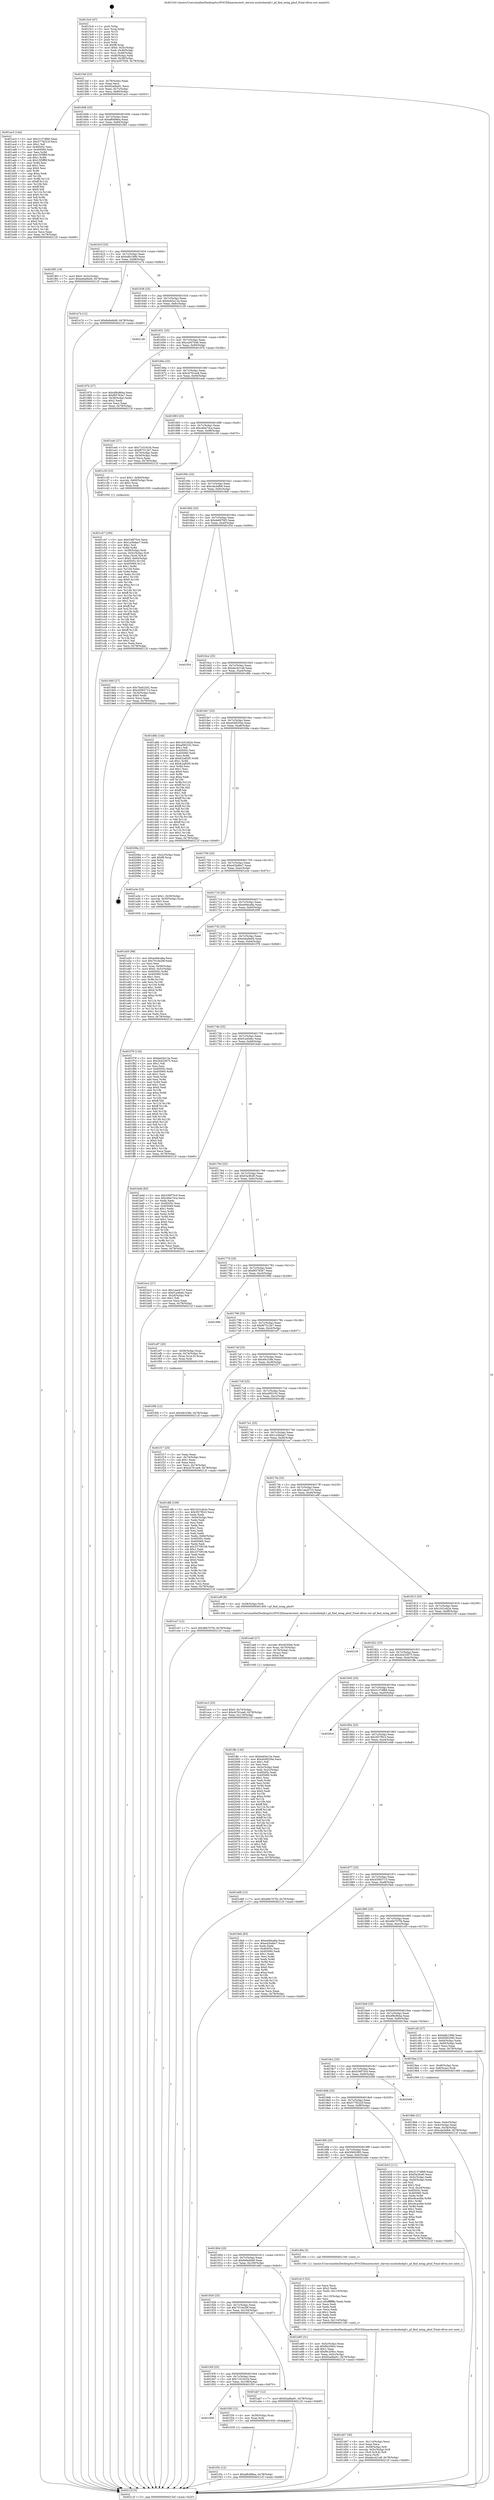 digraph "0x4015c0" {
  label = "0x4015c0 (/mnt/c/Users/mathe/Desktop/tcc/POCII/binaries/extr_darwin-xnubsdnetpf.c_pf_find_mtag_pbuf_Final-ollvm.out::main(0))"
  labelloc = "t"
  node[shape=record]

  Entry [label="",width=0.3,height=0.3,shape=circle,fillcolor=black,style=filled]
  "0x4015ef" [label="{
     0x4015ef [23]\l
     | [instrs]\l
     &nbsp;&nbsp;0x4015ef \<+3\>: mov -0x78(%rbp),%eax\l
     &nbsp;&nbsp;0x4015f2 \<+2\>: mov %eax,%ecx\l
     &nbsp;&nbsp;0x4015f4 \<+6\>: sub $0x92adba91,%ecx\l
     &nbsp;&nbsp;0x4015fa \<+3\>: mov %eax,-0x7c(%rbp)\l
     &nbsp;&nbsp;0x4015fd \<+3\>: mov %ecx,-0x80(%rbp)\l
     &nbsp;&nbsp;0x401600 \<+6\>: je 0000000000401ac3 \<main+0x503\>\l
  }"]
  "0x401ac3" [label="{
     0x401ac3 [144]\l
     | [instrs]\l
     &nbsp;&nbsp;0x401ac3 \<+5\>: mov $0x3137df68,%eax\l
     &nbsp;&nbsp;0x401ac8 \<+5\>: mov $0x5778222f,%ecx\l
     &nbsp;&nbsp;0x401acd \<+2\>: mov $0x1,%dl\l
     &nbsp;&nbsp;0x401acf \<+7\>: mov 0x40505c,%esi\l
     &nbsp;&nbsp;0x401ad6 \<+7\>: mov 0x405060,%edi\l
     &nbsp;&nbsp;0x401add \<+3\>: mov %esi,%r8d\l
     &nbsp;&nbsp;0x401ae0 \<+7\>: add $0x15f3ff0f,%r8d\l
     &nbsp;&nbsp;0x401ae7 \<+4\>: sub $0x1,%r8d\l
     &nbsp;&nbsp;0x401aeb \<+7\>: sub $0x15f3ff0f,%r8d\l
     &nbsp;&nbsp;0x401af2 \<+4\>: imul %r8d,%esi\l
     &nbsp;&nbsp;0x401af6 \<+3\>: and $0x1,%esi\l
     &nbsp;&nbsp;0x401af9 \<+3\>: cmp $0x0,%esi\l
     &nbsp;&nbsp;0x401afc \<+4\>: sete %r9b\l
     &nbsp;&nbsp;0x401b00 \<+3\>: cmp $0xa,%edi\l
     &nbsp;&nbsp;0x401b03 \<+4\>: setl %r10b\l
     &nbsp;&nbsp;0x401b07 \<+3\>: mov %r9b,%r11b\l
     &nbsp;&nbsp;0x401b0a \<+4\>: xor $0xff,%r11b\l
     &nbsp;&nbsp;0x401b0e \<+3\>: mov %r10b,%bl\l
     &nbsp;&nbsp;0x401b11 \<+3\>: xor $0xff,%bl\l
     &nbsp;&nbsp;0x401b14 \<+3\>: xor $0x0,%dl\l
     &nbsp;&nbsp;0x401b17 \<+3\>: mov %r11b,%r14b\l
     &nbsp;&nbsp;0x401b1a \<+4\>: and $0x0,%r14b\l
     &nbsp;&nbsp;0x401b1e \<+3\>: and %dl,%r9b\l
     &nbsp;&nbsp;0x401b21 \<+3\>: mov %bl,%r15b\l
     &nbsp;&nbsp;0x401b24 \<+4\>: and $0x0,%r15b\l
     &nbsp;&nbsp;0x401b28 \<+3\>: and %dl,%r10b\l
     &nbsp;&nbsp;0x401b2b \<+3\>: or %r9b,%r14b\l
     &nbsp;&nbsp;0x401b2e \<+3\>: or %r10b,%r15b\l
     &nbsp;&nbsp;0x401b31 \<+3\>: xor %r15b,%r14b\l
     &nbsp;&nbsp;0x401b34 \<+3\>: or %bl,%r11b\l
     &nbsp;&nbsp;0x401b37 \<+4\>: xor $0xff,%r11b\l
     &nbsp;&nbsp;0x401b3b \<+3\>: or $0x0,%dl\l
     &nbsp;&nbsp;0x401b3e \<+3\>: and %dl,%r11b\l
     &nbsp;&nbsp;0x401b41 \<+3\>: or %r11b,%r14b\l
     &nbsp;&nbsp;0x401b44 \<+4\>: test $0x1,%r14b\l
     &nbsp;&nbsp;0x401b48 \<+3\>: cmovne %ecx,%eax\l
     &nbsp;&nbsp;0x401b4b \<+3\>: mov %eax,-0x78(%rbp)\l
     &nbsp;&nbsp;0x401b4e \<+5\>: jmp 000000000040212f \<main+0xb6f\>\l
  }"]
  "0x401606" [label="{
     0x401606 [25]\l
     | [instrs]\l
     &nbsp;&nbsp;0x401606 \<+5\>: jmp 000000000040160b \<main+0x4b\>\l
     &nbsp;&nbsp;0x40160b \<+3\>: mov -0x7c(%rbp),%eax\l
     &nbsp;&nbsp;0x40160e \<+5\>: sub $0xaf6488ea,%eax\l
     &nbsp;&nbsp;0x401613 \<+6\>: mov %eax,-0x84(%rbp)\l
     &nbsp;&nbsp;0x401619 \<+6\>: je 0000000000401f65 \<main+0x9a5\>\l
  }"]
  Exit [label="",width=0.3,height=0.3,shape=circle,fillcolor=black,style=filled,peripheries=2]
  "0x401f65" [label="{
     0x401f65 [19]\l
     | [instrs]\l
     &nbsp;&nbsp;0x401f65 \<+7\>: movl $0x0,-0x3c(%rbp)\l
     &nbsp;&nbsp;0x401f6c \<+7\>: movl $0xeeba9ed4,-0x78(%rbp)\l
     &nbsp;&nbsp;0x401f73 \<+5\>: jmp 000000000040212f \<main+0xb6f\>\l
  }"]
  "0x40161f" [label="{
     0x40161f [25]\l
     | [instrs]\l
     &nbsp;&nbsp;0x40161f \<+5\>: jmp 0000000000401624 \<main+0x64\>\l
     &nbsp;&nbsp;0x401624 \<+3\>: mov -0x7c(%rbp),%eax\l
     &nbsp;&nbsp;0x401627 \<+5\>: sub $0xbdfc199b,%eax\l
     &nbsp;&nbsp;0x40162c \<+6\>: mov %eax,-0x88(%rbp)\l
     &nbsp;&nbsp;0x401632 \<+6\>: je 0000000000401e74 \<main+0x8b4\>\l
  }"]
  "0x401f3c" [label="{
     0x401f3c [12]\l
     | [instrs]\l
     &nbsp;&nbsp;0x401f3c \<+7\>: movl $0xaf6488ea,-0x78(%rbp)\l
     &nbsp;&nbsp;0x401f43 \<+5\>: jmp 000000000040212f \<main+0xb6f\>\l
  }"]
  "0x401e74" [label="{
     0x401e74 [12]\l
     | [instrs]\l
     &nbsp;&nbsp;0x401e74 \<+7\>: movl $0x6efedd48,-0x78(%rbp)\l
     &nbsp;&nbsp;0x401e7b \<+5\>: jmp 000000000040212f \<main+0xb6f\>\l
  }"]
  "0x401638" [label="{
     0x401638 [25]\l
     | [instrs]\l
     &nbsp;&nbsp;0x401638 \<+5\>: jmp 000000000040163d \<main+0x7d\>\l
     &nbsp;&nbsp;0x40163d \<+3\>: mov -0x7c(%rbp),%eax\l
     &nbsp;&nbsp;0x401640 \<+5\>: sub $0xbeb5e13a,%eax\l
     &nbsp;&nbsp;0x401645 \<+6\>: mov %eax,-0x8c(%rbp)\l
     &nbsp;&nbsp;0x40164b \<+6\>: je 0000000000402128 \<main+0xb68\>\l
  }"]
  "0x401958" [label="{
     0x401958\l
  }", style=dashed]
  "0x402128" [label="{
     0x402128\l
  }", style=dashed]
  "0x401651" [label="{
     0x401651 [25]\l
     | [instrs]\l
     &nbsp;&nbsp;0x401651 \<+5\>: jmp 0000000000401656 \<main+0x96\>\l
     &nbsp;&nbsp;0x401656 \<+3\>: mov -0x7c(%rbp),%eax\l
     &nbsp;&nbsp;0x401659 \<+5\>: sub $0xca307046,%eax\l
     &nbsp;&nbsp;0x40165e \<+6\>: mov %eax,-0x90(%rbp)\l
     &nbsp;&nbsp;0x401664 \<+6\>: je 000000000040197b \<main+0x3bb\>\l
  }"]
  "0x401f30" [label="{
     0x401f30 [12]\l
     | [instrs]\l
     &nbsp;&nbsp;0x401f30 \<+4\>: mov -0x58(%rbp),%rax\l
     &nbsp;&nbsp;0x401f34 \<+3\>: mov %rax,%rdi\l
     &nbsp;&nbsp;0x401f37 \<+5\>: call 0000000000401030 \<free@plt\>\l
     | [calls]\l
     &nbsp;&nbsp;0x401030 \{1\} (unknown)\l
  }"]
  "0x40197b" [label="{
     0x40197b [27]\l
     | [instrs]\l
     &nbsp;&nbsp;0x40197b \<+5\>: mov $0x4f9c864a,%eax\l
     &nbsp;&nbsp;0x401980 \<+5\>: mov $0xf65783e7,%ecx\l
     &nbsp;&nbsp;0x401985 \<+3\>: mov -0x38(%rbp),%edx\l
     &nbsp;&nbsp;0x401988 \<+3\>: cmp $0x2,%edx\l
     &nbsp;&nbsp;0x40198b \<+3\>: cmovne %ecx,%eax\l
     &nbsp;&nbsp;0x40198e \<+3\>: mov %eax,-0x78(%rbp)\l
     &nbsp;&nbsp;0x401991 \<+5\>: jmp 000000000040212f \<main+0xb6f\>\l
  }"]
  "0x40166a" [label="{
     0x40166a [25]\l
     | [instrs]\l
     &nbsp;&nbsp;0x40166a \<+5\>: jmp 000000000040166f \<main+0xaf\>\l
     &nbsp;&nbsp;0x40166f \<+3\>: mov -0x7c(%rbp),%eax\l
     &nbsp;&nbsp;0x401672 \<+5\>: sub $0xcb761ea8,%eax\l
     &nbsp;&nbsp;0x401677 \<+6\>: mov %eax,-0x94(%rbp)\l
     &nbsp;&nbsp;0x40167d \<+6\>: je 0000000000401edc \<main+0x91c\>\l
  }"]
  "0x40212f" [label="{
     0x40212f [5]\l
     | [instrs]\l
     &nbsp;&nbsp;0x40212f \<+5\>: jmp 00000000004015ef \<main+0x2f\>\l
  }"]
  "0x4015c0" [label="{
     0x4015c0 [47]\l
     | [instrs]\l
     &nbsp;&nbsp;0x4015c0 \<+1\>: push %rbp\l
     &nbsp;&nbsp;0x4015c1 \<+3\>: mov %rsp,%rbp\l
     &nbsp;&nbsp;0x4015c4 \<+2\>: push %r15\l
     &nbsp;&nbsp;0x4015c6 \<+2\>: push %r14\l
     &nbsp;&nbsp;0x4015c8 \<+2\>: push %r13\l
     &nbsp;&nbsp;0x4015ca \<+2\>: push %r12\l
     &nbsp;&nbsp;0x4015cc \<+1\>: push %rbx\l
     &nbsp;&nbsp;0x4015cd \<+7\>: sub $0xf8,%rsp\l
     &nbsp;&nbsp;0x4015d4 \<+7\>: movl $0x0,-0x3c(%rbp)\l
     &nbsp;&nbsp;0x4015db \<+3\>: mov %edi,-0x40(%rbp)\l
     &nbsp;&nbsp;0x4015de \<+4\>: mov %rsi,-0x48(%rbp)\l
     &nbsp;&nbsp;0x4015e2 \<+3\>: mov -0x40(%rbp),%edi\l
     &nbsp;&nbsp;0x4015e5 \<+3\>: mov %edi,-0x38(%rbp)\l
     &nbsp;&nbsp;0x4015e8 \<+7\>: movl $0xca307046,-0x78(%rbp)\l
  }"]
  "0x401f0b" [label="{
     0x401f0b [12]\l
     | [instrs]\l
     &nbsp;&nbsp;0x401f0b \<+7\>: movl $0x49c338e,-0x78(%rbp)\l
     &nbsp;&nbsp;0x401f12 \<+5\>: jmp 000000000040212f \<main+0xb6f\>\l
  }"]
  "0x401edc" [label="{
     0x401edc [27]\l
     | [instrs]\l
     &nbsp;&nbsp;0x401edc \<+5\>: mov $0x71010c34,%eax\l
     &nbsp;&nbsp;0x401ee1 \<+5\>: mov $0xf67512b7,%ecx\l
     &nbsp;&nbsp;0x401ee6 \<+3\>: mov -0x74(%rbp),%edx\l
     &nbsp;&nbsp;0x401ee9 \<+3\>: cmp -0x50(%rbp),%edx\l
     &nbsp;&nbsp;0x401eec \<+3\>: cmovl %ecx,%eax\l
     &nbsp;&nbsp;0x401eef \<+3\>: mov %eax,-0x78(%rbp)\l
     &nbsp;&nbsp;0x401ef2 \<+5\>: jmp 000000000040212f \<main+0xb6f\>\l
  }"]
  "0x401683" [label="{
     0x401683 [25]\l
     | [instrs]\l
     &nbsp;&nbsp;0x401683 \<+5\>: jmp 0000000000401688 \<main+0xc8\>\l
     &nbsp;&nbsp;0x401688 \<+3\>: mov -0x7c(%rbp),%eax\l
     &nbsp;&nbsp;0x40168b \<+5\>: sub $0xcbbe74ca,%eax\l
     &nbsp;&nbsp;0x401690 \<+6\>: mov %eax,-0x98(%rbp)\l
     &nbsp;&nbsp;0x401696 \<+6\>: je 0000000000401c30 \<main+0x670\>\l
  }"]
  "0x401ec3" [label="{
     0x401ec3 [25]\l
     | [instrs]\l
     &nbsp;&nbsp;0x401ec3 \<+7\>: movl $0x0,-0x74(%rbp)\l
     &nbsp;&nbsp;0x401eca \<+7\>: movl $0xcb761ea8,-0x78(%rbp)\l
     &nbsp;&nbsp;0x401ed1 \<+6\>: mov %eax,-0x118(%rbp)\l
     &nbsp;&nbsp;0x401ed7 \<+5\>: jmp 000000000040212f \<main+0xb6f\>\l
  }"]
  "0x401c30" [label="{
     0x401c30 [23]\l
     | [instrs]\l
     &nbsp;&nbsp;0x401c30 \<+7\>: movl $0x1,-0x60(%rbp)\l
     &nbsp;&nbsp;0x401c37 \<+4\>: movslq -0x60(%rbp),%rax\l
     &nbsp;&nbsp;0x401c3b \<+4\>: shl $0x2,%rax\l
     &nbsp;&nbsp;0x401c3f \<+3\>: mov %rax,%rdi\l
     &nbsp;&nbsp;0x401c42 \<+5\>: call 0000000000401050 \<malloc@plt\>\l
     | [calls]\l
     &nbsp;&nbsp;0x401050 \{1\} (unknown)\l
  }"]
  "0x40169c" [label="{
     0x40169c [25]\l
     | [instrs]\l
     &nbsp;&nbsp;0x40169c \<+5\>: jmp 00000000004016a1 \<main+0xe1\>\l
     &nbsp;&nbsp;0x4016a1 \<+3\>: mov -0x7c(%rbp),%eax\l
     &nbsp;&nbsp;0x4016a4 \<+5\>: sub $0xcda3efb6,%eax\l
     &nbsp;&nbsp;0x4016a9 \<+6\>: mov %eax,-0x9c(%rbp)\l
     &nbsp;&nbsp;0x4016af \<+6\>: je 00000000004019d0 \<main+0x410\>\l
  }"]
  "0x401ea8" [label="{
     0x401ea8 [27]\l
     | [instrs]\l
     &nbsp;&nbsp;0x401ea8 \<+10\>: movabs $0x4030b6,%rdi\l
     &nbsp;&nbsp;0x401eb2 \<+4\>: mov %rax,-0x70(%rbp)\l
     &nbsp;&nbsp;0x401eb6 \<+4\>: mov -0x70(%rbp),%rax\l
     &nbsp;&nbsp;0x401eba \<+2\>: mov (%rax),%esi\l
     &nbsp;&nbsp;0x401ebc \<+2\>: mov $0x0,%al\l
     &nbsp;&nbsp;0x401ebe \<+5\>: call 0000000000401040 \<printf@plt\>\l
     | [calls]\l
     &nbsp;&nbsp;0x401040 \{1\} (unknown)\l
  }"]
  "0x4019d0" [label="{
     0x4019d0 [27]\l
     | [instrs]\l
     &nbsp;&nbsp;0x4019d0 \<+5\>: mov $0x7ba023d1,%eax\l
     &nbsp;&nbsp;0x4019d5 \<+5\>: mov $0x45083715,%ecx\l
     &nbsp;&nbsp;0x4019da \<+3\>: mov -0x34(%rbp),%edx\l
     &nbsp;&nbsp;0x4019dd \<+3\>: cmp $0x0,%edx\l
     &nbsp;&nbsp;0x4019e0 \<+3\>: cmove %ecx,%eax\l
     &nbsp;&nbsp;0x4019e3 \<+3\>: mov %eax,-0x78(%rbp)\l
     &nbsp;&nbsp;0x4019e6 \<+5\>: jmp 000000000040212f \<main+0xb6f\>\l
  }"]
  "0x4016b5" [label="{
     0x4016b5 [25]\l
     | [instrs]\l
     &nbsp;&nbsp;0x4016b5 \<+5\>: jmp 00000000004016ba \<main+0xfa\>\l
     &nbsp;&nbsp;0x4016ba \<+3\>: mov -0x7c(%rbp),%eax\l
     &nbsp;&nbsp;0x4016bd \<+5\>: sub $0xde687bf5,%eax\l
     &nbsp;&nbsp;0x4016c2 \<+6\>: mov %eax,-0xa0(%rbp)\l
     &nbsp;&nbsp;0x4016c8 \<+6\>: je 0000000000401f54 \<main+0x994\>\l
  }"]
  "0x401d47" [label="{
     0x401d47 [36]\l
     | [instrs]\l
     &nbsp;&nbsp;0x401d47 \<+6\>: mov -0x114(%rbp),%ecx\l
     &nbsp;&nbsp;0x401d4d \<+3\>: imul %eax,%ecx\l
     &nbsp;&nbsp;0x401d50 \<+4\>: mov -0x58(%rbp),%r8\l
     &nbsp;&nbsp;0x401d54 \<+4\>: movslq -0x5c(%rbp),%r9\l
     &nbsp;&nbsp;0x401d58 \<+4\>: mov (%r8,%r9,8),%r8\l
     &nbsp;&nbsp;0x401d5c \<+3\>: mov %ecx,(%r8)\l
     &nbsp;&nbsp;0x401d5f \<+7\>: movl $0xdec421a8,-0x78(%rbp)\l
     &nbsp;&nbsp;0x401d66 \<+5\>: jmp 000000000040212f \<main+0xb6f\>\l
  }"]
  "0x401f54" [label="{
     0x401f54\l
  }", style=dashed]
  "0x4016ce" [label="{
     0x4016ce [25]\l
     | [instrs]\l
     &nbsp;&nbsp;0x4016ce \<+5\>: jmp 00000000004016d3 \<main+0x113\>\l
     &nbsp;&nbsp;0x4016d3 \<+3\>: mov -0x7c(%rbp),%eax\l
     &nbsp;&nbsp;0x4016d6 \<+5\>: sub $0xdec421a8,%eax\l
     &nbsp;&nbsp;0x4016db \<+6\>: mov %eax,-0xa4(%rbp)\l
     &nbsp;&nbsp;0x4016e1 \<+6\>: je 0000000000401d6b \<main+0x7ab\>\l
  }"]
  "0x401d13" [label="{
     0x401d13 [52]\l
     | [instrs]\l
     &nbsp;&nbsp;0x401d13 \<+2\>: xor %ecx,%ecx\l
     &nbsp;&nbsp;0x401d15 \<+5\>: mov $0x2,%edx\l
     &nbsp;&nbsp;0x401d1a \<+6\>: mov %edx,-0x110(%rbp)\l
     &nbsp;&nbsp;0x401d20 \<+1\>: cltd\l
     &nbsp;&nbsp;0x401d21 \<+6\>: mov -0x110(%rbp),%esi\l
     &nbsp;&nbsp;0x401d27 \<+2\>: idiv %esi\l
     &nbsp;&nbsp;0x401d29 \<+6\>: imul $0xfffffffe,%edx,%edx\l
     &nbsp;&nbsp;0x401d2f \<+2\>: mov %ecx,%edi\l
     &nbsp;&nbsp;0x401d31 \<+2\>: sub %edx,%edi\l
     &nbsp;&nbsp;0x401d33 \<+2\>: mov %ecx,%edx\l
     &nbsp;&nbsp;0x401d35 \<+3\>: sub $0x1,%edx\l
     &nbsp;&nbsp;0x401d38 \<+2\>: add %edx,%edi\l
     &nbsp;&nbsp;0x401d3a \<+2\>: sub %edi,%ecx\l
     &nbsp;&nbsp;0x401d3c \<+6\>: mov %ecx,-0x114(%rbp)\l
     &nbsp;&nbsp;0x401d42 \<+5\>: call 0000000000401160 \<next_i\>\l
     | [calls]\l
     &nbsp;&nbsp;0x401160 \{1\} (/mnt/c/Users/mathe/Desktop/tcc/POCII/binaries/extr_darwin-xnubsdnetpf.c_pf_find_mtag_pbuf_Final-ollvm.out::next_i)\l
  }"]
  "0x401d6b" [label="{
     0x401d6b [144]\l
     | [instrs]\l
     &nbsp;&nbsp;0x401d6b \<+5\>: mov $0x1b31eb2e,%eax\l
     &nbsp;&nbsp;0x401d70 \<+5\>: mov $0xa095162,%ecx\l
     &nbsp;&nbsp;0x401d75 \<+2\>: mov $0x1,%dl\l
     &nbsp;&nbsp;0x401d77 \<+7\>: mov 0x40505c,%esi\l
     &nbsp;&nbsp;0x401d7e \<+7\>: mov 0x405060,%edi\l
     &nbsp;&nbsp;0x401d85 \<+3\>: mov %esi,%r8d\l
     &nbsp;&nbsp;0x401d88 \<+7\>: add $0xfc2a82f5,%r8d\l
     &nbsp;&nbsp;0x401d8f \<+4\>: sub $0x1,%r8d\l
     &nbsp;&nbsp;0x401d93 \<+7\>: sub $0xfc2a82f5,%r8d\l
     &nbsp;&nbsp;0x401d9a \<+4\>: imul %r8d,%esi\l
     &nbsp;&nbsp;0x401d9e \<+3\>: and $0x1,%esi\l
     &nbsp;&nbsp;0x401da1 \<+3\>: cmp $0x0,%esi\l
     &nbsp;&nbsp;0x401da4 \<+4\>: sete %r9b\l
     &nbsp;&nbsp;0x401da8 \<+3\>: cmp $0xa,%edi\l
     &nbsp;&nbsp;0x401dab \<+4\>: setl %r10b\l
     &nbsp;&nbsp;0x401daf \<+3\>: mov %r9b,%r11b\l
     &nbsp;&nbsp;0x401db2 \<+4\>: xor $0xff,%r11b\l
     &nbsp;&nbsp;0x401db6 \<+3\>: mov %r10b,%bl\l
     &nbsp;&nbsp;0x401db9 \<+3\>: xor $0xff,%bl\l
     &nbsp;&nbsp;0x401dbc \<+3\>: xor $0x1,%dl\l
     &nbsp;&nbsp;0x401dbf \<+3\>: mov %r11b,%r14b\l
     &nbsp;&nbsp;0x401dc2 \<+4\>: and $0xff,%r14b\l
     &nbsp;&nbsp;0x401dc6 \<+3\>: and %dl,%r9b\l
     &nbsp;&nbsp;0x401dc9 \<+3\>: mov %bl,%r15b\l
     &nbsp;&nbsp;0x401dcc \<+4\>: and $0xff,%r15b\l
     &nbsp;&nbsp;0x401dd0 \<+3\>: and %dl,%r10b\l
     &nbsp;&nbsp;0x401dd3 \<+3\>: or %r9b,%r14b\l
     &nbsp;&nbsp;0x401dd6 \<+3\>: or %r10b,%r15b\l
     &nbsp;&nbsp;0x401dd9 \<+3\>: xor %r15b,%r14b\l
     &nbsp;&nbsp;0x401ddc \<+3\>: or %bl,%r11b\l
     &nbsp;&nbsp;0x401ddf \<+4\>: xor $0xff,%r11b\l
     &nbsp;&nbsp;0x401de3 \<+3\>: or $0x1,%dl\l
     &nbsp;&nbsp;0x401de6 \<+3\>: and %dl,%r11b\l
     &nbsp;&nbsp;0x401de9 \<+3\>: or %r11b,%r14b\l
     &nbsp;&nbsp;0x401dec \<+4\>: test $0x1,%r14b\l
     &nbsp;&nbsp;0x401df0 \<+3\>: cmovne %ecx,%eax\l
     &nbsp;&nbsp;0x401df3 \<+3\>: mov %eax,-0x78(%rbp)\l
     &nbsp;&nbsp;0x401df6 \<+5\>: jmp 000000000040212f \<main+0xb6f\>\l
  }"]
  "0x4016e7" [label="{
     0x4016e7 [25]\l
     | [instrs]\l
     &nbsp;&nbsp;0x4016e7 \<+5\>: jmp 00000000004016ec \<main+0x12c\>\l
     &nbsp;&nbsp;0x4016ec \<+3\>: mov -0x7c(%rbp),%eax\l
     &nbsp;&nbsp;0x4016ef \<+5\>: sub $0xe049254e,%eax\l
     &nbsp;&nbsp;0x4016f4 \<+6\>: mov %eax,-0xa8(%rbp)\l
     &nbsp;&nbsp;0x4016fa \<+6\>: je 000000000040208a \<main+0xaca\>\l
  }"]
  "0x401c47" [label="{
     0x401c47 [160]\l
     | [instrs]\l
     &nbsp;&nbsp;0x401c47 \<+5\>: mov $0x536f75c0,%ecx\l
     &nbsp;&nbsp;0x401c4c \<+5\>: mov $0x1a3bdae7,%edx\l
     &nbsp;&nbsp;0x401c51 \<+3\>: mov $0x1,%sil\l
     &nbsp;&nbsp;0x401c54 \<+3\>: xor %r8d,%r8d\l
     &nbsp;&nbsp;0x401c57 \<+4\>: mov -0x58(%rbp),%rdi\l
     &nbsp;&nbsp;0x401c5b \<+4\>: movslq -0x5c(%rbp),%r9\l
     &nbsp;&nbsp;0x401c5f \<+4\>: mov %rax,(%rdi,%r9,8)\l
     &nbsp;&nbsp;0x401c63 \<+7\>: movl $0x0,-0x64(%rbp)\l
     &nbsp;&nbsp;0x401c6a \<+8\>: mov 0x40505c,%r10d\l
     &nbsp;&nbsp;0x401c72 \<+8\>: mov 0x405060,%r11d\l
     &nbsp;&nbsp;0x401c7a \<+4\>: sub $0x1,%r8d\l
     &nbsp;&nbsp;0x401c7e \<+3\>: mov %r10d,%ebx\l
     &nbsp;&nbsp;0x401c81 \<+3\>: add %r8d,%ebx\l
     &nbsp;&nbsp;0x401c84 \<+4\>: imul %ebx,%r10d\l
     &nbsp;&nbsp;0x401c88 \<+4\>: and $0x1,%r10d\l
     &nbsp;&nbsp;0x401c8c \<+4\>: cmp $0x0,%r10d\l
     &nbsp;&nbsp;0x401c90 \<+4\>: sete %r14b\l
     &nbsp;&nbsp;0x401c94 \<+4\>: cmp $0xa,%r11d\l
     &nbsp;&nbsp;0x401c98 \<+4\>: setl %r15b\l
     &nbsp;&nbsp;0x401c9c \<+3\>: mov %r14b,%r12b\l
     &nbsp;&nbsp;0x401c9f \<+4\>: xor $0xff,%r12b\l
     &nbsp;&nbsp;0x401ca3 \<+3\>: mov %r15b,%r13b\l
     &nbsp;&nbsp;0x401ca6 \<+4\>: xor $0xff,%r13b\l
     &nbsp;&nbsp;0x401caa \<+4\>: xor $0x1,%sil\l
     &nbsp;&nbsp;0x401cae \<+3\>: mov %r12b,%al\l
     &nbsp;&nbsp;0x401cb1 \<+2\>: and $0xff,%al\l
     &nbsp;&nbsp;0x401cb3 \<+3\>: and %sil,%r14b\l
     &nbsp;&nbsp;0x401cb6 \<+3\>: mov %r13b,%dil\l
     &nbsp;&nbsp;0x401cb9 \<+4\>: and $0xff,%dil\l
     &nbsp;&nbsp;0x401cbd \<+3\>: and %sil,%r15b\l
     &nbsp;&nbsp;0x401cc0 \<+3\>: or %r14b,%al\l
     &nbsp;&nbsp;0x401cc3 \<+3\>: or %r15b,%dil\l
     &nbsp;&nbsp;0x401cc6 \<+3\>: xor %dil,%al\l
     &nbsp;&nbsp;0x401cc9 \<+3\>: or %r13b,%r12b\l
     &nbsp;&nbsp;0x401ccc \<+4\>: xor $0xff,%r12b\l
     &nbsp;&nbsp;0x401cd0 \<+4\>: or $0x1,%sil\l
     &nbsp;&nbsp;0x401cd4 \<+3\>: and %sil,%r12b\l
     &nbsp;&nbsp;0x401cd7 \<+3\>: or %r12b,%al\l
     &nbsp;&nbsp;0x401cda \<+2\>: test $0x1,%al\l
     &nbsp;&nbsp;0x401cdc \<+3\>: cmovne %edx,%ecx\l
     &nbsp;&nbsp;0x401cdf \<+3\>: mov %ecx,-0x78(%rbp)\l
     &nbsp;&nbsp;0x401ce2 \<+5\>: jmp 000000000040212f \<main+0xb6f\>\l
  }"]
  "0x40208a" [label="{
     0x40208a [21]\l
     | [instrs]\l
     &nbsp;&nbsp;0x40208a \<+3\>: mov -0x2c(%rbp),%eax\l
     &nbsp;&nbsp;0x40208d \<+7\>: add $0xf8,%rsp\l
     &nbsp;&nbsp;0x402094 \<+1\>: pop %rbx\l
     &nbsp;&nbsp;0x402095 \<+2\>: pop %r12\l
     &nbsp;&nbsp;0x402097 \<+2\>: pop %r13\l
     &nbsp;&nbsp;0x402099 \<+2\>: pop %r14\l
     &nbsp;&nbsp;0x40209b \<+2\>: pop %r15\l
     &nbsp;&nbsp;0x40209d \<+1\>: pop %rbp\l
     &nbsp;&nbsp;0x40209e \<+1\>: ret\l
  }"]
  "0x401700" [label="{
     0x401700 [25]\l
     | [instrs]\l
     &nbsp;&nbsp;0x401700 \<+5\>: jmp 0000000000401705 \<main+0x145\>\l
     &nbsp;&nbsp;0x401705 \<+3\>: mov -0x7c(%rbp),%eax\l
     &nbsp;&nbsp;0x401708 \<+5\>: sub $0xe42bdbe7,%eax\l
     &nbsp;&nbsp;0x40170d \<+6\>: mov %eax,-0xac(%rbp)\l
     &nbsp;&nbsp;0x401713 \<+6\>: je 0000000000401a3e \<main+0x47e\>\l
  }"]
  "0x40193f" [label="{
     0x40193f [25]\l
     | [instrs]\l
     &nbsp;&nbsp;0x40193f \<+5\>: jmp 0000000000401944 \<main+0x384\>\l
     &nbsp;&nbsp;0x401944 \<+3\>: mov -0x7c(%rbp),%eax\l
     &nbsp;&nbsp;0x401947 \<+5\>: sub $0x71010c34,%eax\l
     &nbsp;&nbsp;0x40194c \<+6\>: mov %eax,-0x108(%rbp)\l
     &nbsp;&nbsp;0x401952 \<+6\>: je 0000000000401f30 \<main+0x970\>\l
  }"]
  "0x401a3e" [label="{
     0x401a3e [23]\l
     | [instrs]\l
     &nbsp;&nbsp;0x401a3e \<+7\>: movl $0x1,-0x50(%rbp)\l
     &nbsp;&nbsp;0x401a45 \<+4\>: movslq -0x50(%rbp),%rax\l
     &nbsp;&nbsp;0x401a49 \<+4\>: shl $0x3,%rax\l
     &nbsp;&nbsp;0x401a4d \<+3\>: mov %rax,%rdi\l
     &nbsp;&nbsp;0x401a50 \<+5\>: call 0000000000401050 \<malloc@plt\>\l
     | [calls]\l
     &nbsp;&nbsp;0x401050 \{1\} (unknown)\l
  }"]
  "0x401719" [label="{
     0x401719 [25]\l
     | [instrs]\l
     &nbsp;&nbsp;0x401719 \<+5\>: jmp 000000000040171e \<main+0x15e\>\l
     &nbsp;&nbsp;0x40171e \<+3\>: mov -0x7c(%rbp),%eax\l
     &nbsp;&nbsp;0x401721 \<+5\>: sub $0xee9dca8a,%eax\l
     &nbsp;&nbsp;0x401726 \<+6\>: mov %eax,-0xb0(%rbp)\l
     &nbsp;&nbsp;0x40172c \<+6\>: je 000000000040209f \<main+0xadf\>\l
  }"]
  "0x401ab7" [label="{
     0x401ab7 [12]\l
     | [instrs]\l
     &nbsp;&nbsp;0x401ab7 \<+7\>: movl $0x92adba91,-0x78(%rbp)\l
     &nbsp;&nbsp;0x401abe \<+5\>: jmp 000000000040212f \<main+0xb6f\>\l
  }"]
  "0x40209f" [label="{
     0x40209f\l
  }", style=dashed]
  "0x401732" [label="{
     0x401732 [25]\l
     | [instrs]\l
     &nbsp;&nbsp;0x401732 \<+5\>: jmp 0000000000401737 \<main+0x177\>\l
     &nbsp;&nbsp;0x401737 \<+3\>: mov -0x7c(%rbp),%eax\l
     &nbsp;&nbsp;0x40173a \<+5\>: sub $0xeeba9ed4,%eax\l
     &nbsp;&nbsp;0x40173f \<+6\>: mov %eax,-0xb4(%rbp)\l
     &nbsp;&nbsp;0x401745 \<+6\>: je 0000000000401f78 \<main+0x9b8\>\l
  }"]
  "0x401926" [label="{
     0x401926 [25]\l
     | [instrs]\l
     &nbsp;&nbsp;0x401926 \<+5\>: jmp 000000000040192b \<main+0x36b\>\l
     &nbsp;&nbsp;0x40192b \<+3\>: mov -0x7c(%rbp),%eax\l
     &nbsp;&nbsp;0x40192e \<+5\>: sub $0x7010e29f,%eax\l
     &nbsp;&nbsp;0x401933 \<+6\>: mov %eax,-0x104(%rbp)\l
     &nbsp;&nbsp;0x401939 \<+6\>: je 0000000000401ab7 \<main+0x4f7\>\l
  }"]
  "0x401f78" [label="{
     0x401f78 [134]\l
     | [instrs]\l
     &nbsp;&nbsp;0x401f78 \<+5\>: mov $0xbeb5e13a,%eax\l
     &nbsp;&nbsp;0x401f7d \<+5\>: mov $0x2b433675,%ecx\l
     &nbsp;&nbsp;0x401f82 \<+2\>: mov $0x1,%dl\l
     &nbsp;&nbsp;0x401f84 \<+2\>: xor %esi,%esi\l
     &nbsp;&nbsp;0x401f86 \<+7\>: mov 0x40505c,%edi\l
     &nbsp;&nbsp;0x401f8d \<+8\>: mov 0x405060,%r8d\l
     &nbsp;&nbsp;0x401f95 \<+3\>: sub $0x1,%esi\l
     &nbsp;&nbsp;0x401f98 \<+3\>: mov %edi,%r9d\l
     &nbsp;&nbsp;0x401f9b \<+3\>: add %esi,%r9d\l
     &nbsp;&nbsp;0x401f9e \<+4\>: imul %r9d,%edi\l
     &nbsp;&nbsp;0x401fa2 \<+3\>: and $0x1,%edi\l
     &nbsp;&nbsp;0x401fa5 \<+3\>: cmp $0x0,%edi\l
     &nbsp;&nbsp;0x401fa8 \<+4\>: sete %r10b\l
     &nbsp;&nbsp;0x401fac \<+4\>: cmp $0xa,%r8d\l
     &nbsp;&nbsp;0x401fb0 \<+4\>: setl %r11b\l
     &nbsp;&nbsp;0x401fb4 \<+3\>: mov %r10b,%bl\l
     &nbsp;&nbsp;0x401fb7 \<+3\>: xor $0xff,%bl\l
     &nbsp;&nbsp;0x401fba \<+3\>: mov %r11b,%r14b\l
     &nbsp;&nbsp;0x401fbd \<+4\>: xor $0xff,%r14b\l
     &nbsp;&nbsp;0x401fc1 \<+3\>: xor $0x0,%dl\l
     &nbsp;&nbsp;0x401fc4 \<+3\>: mov %bl,%r15b\l
     &nbsp;&nbsp;0x401fc7 \<+4\>: and $0x0,%r15b\l
     &nbsp;&nbsp;0x401fcb \<+3\>: and %dl,%r10b\l
     &nbsp;&nbsp;0x401fce \<+3\>: mov %r14b,%r12b\l
     &nbsp;&nbsp;0x401fd1 \<+4\>: and $0x0,%r12b\l
     &nbsp;&nbsp;0x401fd5 \<+3\>: and %dl,%r11b\l
     &nbsp;&nbsp;0x401fd8 \<+3\>: or %r10b,%r15b\l
     &nbsp;&nbsp;0x401fdb \<+3\>: or %r11b,%r12b\l
     &nbsp;&nbsp;0x401fde \<+3\>: xor %r12b,%r15b\l
     &nbsp;&nbsp;0x401fe1 \<+3\>: or %r14b,%bl\l
     &nbsp;&nbsp;0x401fe4 \<+3\>: xor $0xff,%bl\l
     &nbsp;&nbsp;0x401fe7 \<+3\>: or $0x0,%dl\l
     &nbsp;&nbsp;0x401fea \<+2\>: and %dl,%bl\l
     &nbsp;&nbsp;0x401fec \<+3\>: or %bl,%r15b\l
     &nbsp;&nbsp;0x401fef \<+4\>: test $0x1,%r15b\l
     &nbsp;&nbsp;0x401ff3 \<+3\>: cmovne %ecx,%eax\l
     &nbsp;&nbsp;0x401ff6 \<+3\>: mov %eax,-0x78(%rbp)\l
     &nbsp;&nbsp;0x401ff9 \<+5\>: jmp 000000000040212f \<main+0xb6f\>\l
  }"]
  "0x40174b" [label="{
     0x40174b [25]\l
     | [instrs]\l
     &nbsp;&nbsp;0x40174b \<+5\>: jmp 0000000000401750 \<main+0x190\>\l
     &nbsp;&nbsp;0x401750 \<+3\>: mov -0x7c(%rbp),%eax\l
     &nbsp;&nbsp;0x401753 \<+5\>: sub $0xf1a40ebc,%eax\l
     &nbsp;&nbsp;0x401758 \<+6\>: mov %eax,-0xb8(%rbp)\l
     &nbsp;&nbsp;0x40175e \<+6\>: je 0000000000401bdd \<main+0x61d\>\l
  }"]
  "0x401e80" [label="{
     0x401e80 [31]\l
     | [instrs]\l
     &nbsp;&nbsp;0x401e80 \<+3\>: mov -0x5c(%rbp),%eax\l
     &nbsp;&nbsp;0x401e83 \<+5\>: sub $0xf9c209cc,%eax\l
     &nbsp;&nbsp;0x401e88 \<+3\>: add $0x1,%eax\l
     &nbsp;&nbsp;0x401e8b \<+5\>: add $0xf9c209cc,%eax\l
     &nbsp;&nbsp;0x401e90 \<+3\>: mov %eax,-0x5c(%rbp)\l
     &nbsp;&nbsp;0x401e93 \<+7\>: movl $0x92adba91,-0x78(%rbp)\l
     &nbsp;&nbsp;0x401e9a \<+5\>: jmp 000000000040212f \<main+0xb6f\>\l
  }"]
  "0x401bdd" [label="{
     0x401bdd [83]\l
     | [instrs]\l
     &nbsp;&nbsp;0x401bdd \<+5\>: mov $0x536f75c0,%eax\l
     &nbsp;&nbsp;0x401be2 \<+5\>: mov $0xcbbe74ca,%ecx\l
     &nbsp;&nbsp;0x401be7 \<+2\>: xor %edx,%edx\l
     &nbsp;&nbsp;0x401be9 \<+7\>: mov 0x40505c,%esi\l
     &nbsp;&nbsp;0x401bf0 \<+7\>: mov 0x405060,%edi\l
     &nbsp;&nbsp;0x401bf7 \<+3\>: sub $0x1,%edx\l
     &nbsp;&nbsp;0x401bfa \<+3\>: mov %esi,%r8d\l
     &nbsp;&nbsp;0x401bfd \<+3\>: add %edx,%r8d\l
     &nbsp;&nbsp;0x401c00 \<+4\>: imul %r8d,%esi\l
     &nbsp;&nbsp;0x401c04 \<+3\>: and $0x1,%esi\l
     &nbsp;&nbsp;0x401c07 \<+3\>: cmp $0x0,%esi\l
     &nbsp;&nbsp;0x401c0a \<+4\>: sete %r9b\l
     &nbsp;&nbsp;0x401c0e \<+3\>: cmp $0xa,%edi\l
     &nbsp;&nbsp;0x401c11 \<+4\>: setl %r10b\l
     &nbsp;&nbsp;0x401c15 \<+3\>: mov %r9b,%r11b\l
     &nbsp;&nbsp;0x401c18 \<+3\>: and %r10b,%r11b\l
     &nbsp;&nbsp;0x401c1b \<+3\>: xor %r10b,%r9b\l
     &nbsp;&nbsp;0x401c1e \<+3\>: or %r9b,%r11b\l
     &nbsp;&nbsp;0x401c21 \<+4\>: test $0x1,%r11b\l
     &nbsp;&nbsp;0x401c25 \<+3\>: cmovne %ecx,%eax\l
     &nbsp;&nbsp;0x401c28 \<+3\>: mov %eax,-0x78(%rbp)\l
     &nbsp;&nbsp;0x401c2b \<+5\>: jmp 000000000040212f \<main+0xb6f\>\l
  }"]
  "0x401764" [label="{
     0x401764 [25]\l
     | [instrs]\l
     &nbsp;&nbsp;0x401764 \<+5\>: jmp 0000000000401769 \<main+0x1a9\>\l
     &nbsp;&nbsp;0x401769 \<+3\>: mov -0x7c(%rbp),%eax\l
     &nbsp;&nbsp;0x40176c \<+5\>: sub $0xf3a3fcd0,%eax\l
     &nbsp;&nbsp;0x401771 \<+6\>: mov %eax,-0xbc(%rbp)\l
     &nbsp;&nbsp;0x401777 \<+6\>: je 0000000000401bc2 \<main+0x602\>\l
  }"]
  "0x40190d" [label="{
     0x40190d [25]\l
     | [instrs]\l
     &nbsp;&nbsp;0x40190d \<+5\>: jmp 0000000000401912 \<main+0x352\>\l
     &nbsp;&nbsp;0x401912 \<+3\>: mov -0x7c(%rbp),%eax\l
     &nbsp;&nbsp;0x401915 \<+5\>: sub $0x6efedd48,%eax\l
     &nbsp;&nbsp;0x40191a \<+6\>: mov %eax,-0x100(%rbp)\l
     &nbsp;&nbsp;0x401920 \<+6\>: je 0000000000401e80 \<main+0x8c0\>\l
  }"]
  "0x401bc2" [label="{
     0x401bc2 [27]\l
     | [instrs]\l
     &nbsp;&nbsp;0x401bc2 \<+5\>: mov $0x1aacb7c3,%eax\l
     &nbsp;&nbsp;0x401bc7 \<+5\>: mov $0xf1a40ebc,%ecx\l
     &nbsp;&nbsp;0x401bcc \<+3\>: mov -0x2d(%rbp),%dl\l
     &nbsp;&nbsp;0x401bcf \<+3\>: test $0x1,%dl\l
     &nbsp;&nbsp;0x401bd2 \<+3\>: cmovne %ecx,%eax\l
     &nbsp;&nbsp;0x401bd5 \<+3\>: mov %eax,-0x78(%rbp)\l
     &nbsp;&nbsp;0x401bd8 \<+5\>: jmp 000000000040212f \<main+0xb6f\>\l
  }"]
  "0x40177d" [label="{
     0x40177d [25]\l
     | [instrs]\l
     &nbsp;&nbsp;0x40177d \<+5\>: jmp 0000000000401782 \<main+0x1c2\>\l
     &nbsp;&nbsp;0x401782 \<+3\>: mov -0x7c(%rbp),%eax\l
     &nbsp;&nbsp;0x401785 \<+5\>: sub $0xf65783e7,%eax\l
     &nbsp;&nbsp;0x40178a \<+6\>: mov %eax,-0xc0(%rbp)\l
     &nbsp;&nbsp;0x401790 \<+6\>: je 0000000000401996 \<main+0x3d6\>\l
  }"]
  "0x401d0e" [label="{
     0x401d0e [5]\l
     | [instrs]\l
     &nbsp;&nbsp;0x401d0e \<+5\>: call 0000000000401160 \<next_i\>\l
     | [calls]\l
     &nbsp;&nbsp;0x401160 \{1\} (/mnt/c/Users/mathe/Desktop/tcc/POCII/binaries/extr_darwin-xnubsdnetpf.c_pf_find_mtag_pbuf_Final-ollvm.out::next_i)\l
  }"]
  "0x401996" [label="{
     0x401996\l
  }", style=dashed]
  "0x401796" [label="{
     0x401796 [25]\l
     | [instrs]\l
     &nbsp;&nbsp;0x401796 \<+5\>: jmp 000000000040179b \<main+0x1db\>\l
     &nbsp;&nbsp;0x40179b \<+3\>: mov -0x7c(%rbp),%eax\l
     &nbsp;&nbsp;0x40179e \<+5\>: sub $0xf67512b7,%eax\l
     &nbsp;&nbsp;0x4017a3 \<+6\>: mov %eax,-0xc4(%rbp)\l
     &nbsp;&nbsp;0x4017a9 \<+6\>: je 0000000000401ef7 \<main+0x937\>\l
  }"]
  "0x4018f4" [label="{
     0x4018f4 [25]\l
     | [instrs]\l
     &nbsp;&nbsp;0x4018f4 \<+5\>: jmp 00000000004018f9 \<main+0x339\>\l
     &nbsp;&nbsp;0x4018f9 \<+3\>: mov -0x7c(%rbp),%eax\l
     &nbsp;&nbsp;0x4018fc \<+5\>: sub $0x5f492095,%eax\l
     &nbsp;&nbsp;0x401901 \<+6\>: mov %eax,-0xfc(%rbp)\l
     &nbsp;&nbsp;0x401907 \<+6\>: je 0000000000401d0e \<main+0x74e\>\l
  }"]
  "0x401ef7" [label="{
     0x401ef7 [20]\l
     | [instrs]\l
     &nbsp;&nbsp;0x401ef7 \<+4\>: mov -0x58(%rbp),%rax\l
     &nbsp;&nbsp;0x401efb \<+4\>: movslq -0x74(%rbp),%rcx\l
     &nbsp;&nbsp;0x401eff \<+4\>: mov (%rax,%rcx,8),%rax\l
     &nbsp;&nbsp;0x401f03 \<+3\>: mov %rax,%rdi\l
     &nbsp;&nbsp;0x401f06 \<+5\>: call 0000000000401030 \<free@plt\>\l
     | [calls]\l
     &nbsp;&nbsp;0x401030 \{1\} (unknown)\l
  }"]
  "0x4017af" [label="{
     0x4017af [25]\l
     | [instrs]\l
     &nbsp;&nbsp;0x4017af \<+5\>: jmp 00000000004017b4 \<main+0x1f4\>\l
     &nbsp;&nbsp;0x4017b4 \<+3\>: mov -0x7c(%rbp),%eax\l
     &nbsp;&nbsp;0x4017b7 \<+5\>: sub $0x49c338e,%eax\l
     &nbsp;&nbsp;0x4017bc \<+6\>: mov %eax,-0xc8(%rbp)\l
     &nbsp;&nbsp;0x4017c2 \<+6\>: je 0000000000401f17 \<main+0x957\>\l
  }"]
  "0x401b53" [label="{
     0x401b53 [111]\l
     | [instrs]\l
     &nbsp;&nbsp;0x401b53 \<+5\>: mov $0x3137df68,%eax\l
     &nbsp;&nbsp;0x401b58 \<+5\>: mov $0xf3a3fcd0,%ecx\l
     &nbsp;&nbsp;0x401b5d \<+3\>: mov -0x5c(%rbp),%edx\l
     &nbsp;&nbsp;0x401b60 \<+3\>: cmp -0x50(%rbp),%edx\l
     &nbsp;&nbsp;0x401b63 \<+4\>: setl %sil\l
     &nbsp;&nbsp;0x401b67 \<+4\>: and $0x1,%sil\l
     &nbsp;&nbsp;0x401b6b \<+4\>: mov %sil,-0x2d(%rbp)\l
     &nbsp;&nbsp;0x401b6f \<+7\>: mov 0x40505c,%edx\l
     &nbsp;&nbsp;0x401b76 \<+7\>: mov 0x405060,%edi\l
     &nbsp;&nbsp;0x401b7d \<+3\>: mov %edx,%r8d\l
     &nbsp;&nbsp;0x401b80 \<+7\>: sub $0xc6cacfde,%r8d\l
     &nbsp;&nbsp;0x401b87 \<+4\>: sub $0x1,%r8d\l
     &nbsp;&nbsp;0x401b8b \<+7\>: add $0xc6cacfde,%r8d\l
     &nbsp;&nbsp;0x401b92 \<+4\>: imul %r8d,%edx\l
     &nbsp;&nbsp;0x401b96 \<+3\>: and $0x1,%edx\l
     &nbsp;&nbsp;0x401b99 \<+3\>: cmp $0x0,%edx\l
     &nbsp;&nbsp;0x401b9c \<+4\>: sete %sil\l
     &nbsp;&nbsp;0x401ba0 \<+3\>: cmp $0xa,%edi\l
     &nbsp;&nbsp;0x401ba3 \<+4\>: setl %r9b\l
     &nbsp;&nbsp;0x401ba7 \<+3\>: mov %sil,%r10b\l
     &nbsp;&nbsp;0x401baa \<+3\>: and %r9b,%r10b\l
     &nbsp;&nbsp;0x401bad \<+3\>: xor %r9b,%sil\l
     &nbsp;&nbsp;0x401bb0 \<+3\>: or %sil,%r10b\l
     &nbsp;&nbsp;0x401bb3 \<+4\>: test $0x1,%r10b\l
     &nbsp;&nbsp;0x401bb7 \<+3\>: cmovne %ecx,%eax\l
     &nbsp;&nbsp;0x401bba \<+3\>: mov %eax,-0x78(%rbp)\l
     &nbsp;&nbsp;0x401bbd \<+5\>: jmp 000000000040212f \<main+0xb6f\>\l
  }"]
  "0x401f17" [label="{
     0x401f17 [25]\l
     | [instrs]\l
     &nbsp;&nbsp;0x401f17 \<+2\>: xor %eax,%eax\l
     &nbsp;&nbsp;0x401f19 \<+3\>: mov -0x74(%rbp),%ecx\l
     &nbsp;&nbsp;0x401f1c \<+3\>: sub $0x1,%eax\l
     &nbsp;&nbsp;0x401f1f \<+2\>: sub %eax,%ecx\l
     &nbsp;&nbsp;0x401f21 \<+3\>: mov %ecx,-0x74(%rbp)\l
     &nbsp;&nbsp;0x401f24 \<+7\>: movl $0xcb761ea8,-0x78(%rbp)\l
     &nbsp;&nbsp;0x401f2b \<+5\>: jmp 000000000040212f \<main+0xb6f\>\l
  }"]
  "0x4017c8" [label="{
     0x4017c8 [25]\l
     | [instrs]\l
     &nbsp;&nbsp;0x4017c8 \<+5\>: jmp 00000000004017cd \<main+0x20d\>\l
     &nbsp;&nbsp;0x4017cd \<+3\>: mov -0x7c(%rbp),%eax\l
     &nbsp;&nbsp;0x4017d0 \<+5\>: sub $0xa095162,%eax\l
     &nbsp;&nbsp;0x4017d5 \<+6\>: mov %eax,-0xcc(%rbp)\l
     &nbsp;&nbsp;0x4017db \<+6\>: je 0000000000401dfb \<main+0x83b\>\l
  }"]
  "0x4018db" [label="{
     0x4018db [25]\l
     | [instrs]\l
     &nbsp;&nbsp;0x4018db \<+5\>: jmp 00000000004018e0 \<main+0x320\>\l
     &nbsp;&nbsp;0x4018e0 \<+3\>: mov -0x7c(%rbp),%eax\l
     &nbsp;&nbsp;0x4018e3 \<+5\>: sub $0x5778222f,%eax\l
     &nbsp;&nbsp;0x4018e8 \<+6\>: mov %eax,-0xf8(%rbp)\l
     &nbsp;&nbsp;0x4018ee \<+6\>: je 0000000000401b53 \<main+0x593\>\l
  }"]
  "0x401dfb" [label="{
     0x401dfb [109]\l
     | [instrs]\l
     &nbsp;&nbsp;0x401dfb \<+5\>: mov $0x1b31eb2e,%eax\l
     &nbsp;&nbsp;0x401e00 \<+5\>: mov $0x3f27f0c3,%ecx\l
     &nbsp;&nbsp;0x401e05 \<+2\>: xor %edx,%edx\l
     &nbsp;&nbsp;0x401e07 \<+3\>: mov -0x64(%rbp),%esi\l
     &nbsp;&nbsp;0x401e0a \<+2\>: mov %edx,%edi\l
     &nbsp;&nbsp;0x401e0c \<+2\>: sub %esi,%edi\l
     &nbsp;&nbsp;0x401e0e \<+2\>: mov %edx,%esi\l
     &nbsp;&nbsp;0x401e10 \<+3\>: sub $0x1,%esi\l
     &nbsp;&nbsp;0x401e13 \<+2\>: add %esi,%edi\l
     &nbsp;&nbsp;0x401e15 \<+2\>: sub %edi,%edx\l
     &nbsp;&nbsp;0x401e17 \<+3\>: mov %edx,-0x64(%rbp)\l
     &nbsp;&nbsp;0x401e1a \<+7\>: mov 0x40505c,%edx\l
     &nbsp;&nbsp;0x401e21 \<+7\>: mov 0x405060,%esi\l
     &nbsp;&nbsp;0x401e28 \<+2\>: mov %edx,%edi\l
     &nbsp;&nbsp;0x401e2a \<+6\>: add $0x33709106,%edi\l
     &nbsp;&nbsp;0x401e30 \<+3\>: sub $0x1,%edi\l
     &nbsp;&nbsp;0x401e33 \<+6\>: sub $0x33709106,%edi\l
     &nbsp;&nbsp;0x401e39 \<+3\>: imul %edi,%edx\l
     &nbsp;&nbsp;0x401e3c \<+3\>: and $0x1,%edx\l
     &nbsp;&nbsp;0x401e3f \<+3\>: cmp $0x0,%edx\l
     &nbsp;&nbsp;0x401e42 \<+4\>: sete %r8b\l
     &nbsp;&nbsp;0x401e46 \<+3\>: cmp $0xa,%esi\l
     &nbsp;&nbsp;0x401e49 \<+4\>: setl %r9b\l
     &nbsp;&nbsp;0x401e4d \<+3\>: mov %r8b,%r10b\l
     &nbsp;&nbsp;0x401e50 \<+3\>: and %r9b,%r10b\l
     &nbsp;&nbsp;0x401e53 \<+3\>: xor %r9b,%r8b\l
     &nbsp;&nbsp;0x401e56 \<+3\>: or %r8b,%r10b\l
     &nbsp;&nbsp;0x401e59 \<+4\>: test $0x1,%r10b\l
     &nbsp;&nbsp;0x401e5d \<+3\>: cmovne %ecx,%eax\l
     &nbsp;&nbsp;0x401e60 \<+3\>: mov %eax,-0x78(%rbp)\l
     &nbsp;&nbsp;0x401e63 \<+5\>: jmp 000000000040212f \<main+0xb6f\>\l
  }"]
  "0x4017e1" [label="{
     0x4017e1 [25]\l
     | [instrs]\l
     &nbsp;&nbsp;0x4017e1 \<+5\>: jmp 00000000004017e6 \<main+0x226\>\l
     &nbsp;&nbsp;0x4017e6 \<+3\>: mov -0x7c(%rbp),%eax\l
     &nbsp;&nbsp;0x4017e9 \<+5\>: sub $0x1a3bdae7,%eax\l
     &nbsp;&nbsp;0x4017ee \<+6\>: mov %eax,-0xd0(%rbp)\l
     &nbsp;&nbsp;0x4017f4 \<+6\>: je 0000000000401ce7 \<main+0x727\>\l
  }"]
  "0x4020d9" [label="{
     0x4020d9\l
  }", style=dashed]
  "0x401ce7" [label="{
     0x401ce7 [12]\l
     | [instrs]\l
     &nbsp;&nbsp;0x401ce7 \<+7\>: movl $0x46b707f4,-0x78(%rbp)\l
     &nbsp;&nbsp;0x401cee \<+5\>: jmp 000000000040212f \<main+0xb6f\>\l
  }"]
  "0x4017fa" [label="{
     0x4017fa [25]\l
     | [instrs]\l
     &nbsp;&nbsp;0x4017fa \<+5\>: jmp 00000000004017ff \<main+0x23f\>\l
     &nbsp;&nbsp;0x4017ff \<+3\>: mov -0x7c(%rbp),%eax\l
     &nbsp;&nbsp;0x401802 \<+5\>: sub $0x1aacb7c3,%eax\l
     &nbsp;&nbsp;0x401807 \<+6\>: mov %eax,-0xd4(%rbp)\l
     &nbsp;&nbsp;0x40180d \<+6\>: je 0000000000401e9f \<main+0x8df\>\l
  }"]
  "0x401a55" [label="{
     0x401a55 [98]\l
     | [instrs]\l
     &nbsp;&nbsp;0x401a55 \<+5\>: mov $0xee9dca8a,%ecx\l
     &nbsp;&nbsp;0x401a5a \<+5\>: mov $0x7010e29f,%edx\l
     &nbsp;&nbsp;0x401a5f \<+2\>: xor %esi,%esi\l
     &nbsp;&nbsp;0x401a61 \<+4\>: mov %rax,-0x58(%rbp)\l
     &nbsp;&nbsp;0x401a65 \<+7\>: movl $0x0,-0x5c(%rbp)\l
     &nbsp;&nbsp;0x401a6c \<+8\>: mov 0x40505c,%r8d\l
     &nbsp;&nbsp;0x401a74 \<+8\>: mov 0x405060,%r9d\l
     &nbsp;&nbsp;0x401a7c \<+3\>: sub $0x1,%esi\l
     &nbsp;&nbsp;0x401a7f \<+3\>: mov %r8d,%r10d\l
     &nbsp;&nbsp;0x401a82 \<+3\>: add %esi,%r10d\l
     &nbsp;&nbsp;0x401a85 \<+4\>: imul %r10d,%r8d\l
     &nbsp;&nbsp;0x401a89 \<+4\>: and $0x1,%r8d\l
     &nbsp;&nbsp;0x401a8d \<+4\>: cmp $0x0,%r8d\l
     &nbsp;&nbsp;0x401a91 \<+4\>: sete %r11b\l
     &nbsp;&nbsp;0x401a95 \<+4\>: cmp $0xa,%r9d\l
     &nbsp;&nbsp;0x401a99 \<+3\>: setl %bl\l
     &nbsp;&nbsp;0x401a9c \<+3\>: mov %r11b,%r14b\l
     &nbsp;&nbsp;0x401a9f \<+3\>: and %bl,%r14b\l
     &nbsp;&nbsp;0x401aa2 \<+3\>: xor %bl,%r11b\l
     &nbsp;&nbsp;0x401aa5 \<+3\>: or %r11b,%r14b\l
     &nbsp;&nbsp;0x401aa8 \<+4\>: test $0x1,%r14b\l
     &nbsp;&nbsp;0x401aac \<+3\>: cmovne %edx,%ecx\l
     &nbsp;&nbsp;0x401aaf \<+3\>: mov %ecx,-0x78(%rbp)\l
     &nbsp;&nbsp;0x401ab2 \<+5\>: jmp 000000000040212f \<main+0xb6f\>\l
  }"]
  "0x401e9f" [label="{
     0x401e9f [9]\l
     | [instrs]\l
     &nbsp;&nbsp;0x401e9f \<+4\>: mov -0x58(%rbp),%rdi\l
     &nbsp;&nbsp;0x401ea3 \<+5\>: call 0000000000401400 \<pf_find_mtag_pbuf\>\l
     | [calls]\l
     &nbsp;&nbsp;0x401400 \{1\} (/mnt/c/Users/mathe/Desktop/tcc/POCII/binaries/extr_darwin-xnubsdnetpf.c_pf_find_mtag_pbuf_Final-ollvm.out::pf_find_mtag_pbuf)\l
  }"]
  "0x401813" [label="{
     0x401813 [25]\l
     | [instrs]\l
     &nbsp;&nbsp;0x401813 \<+5\>: jmp 0000000000401818 \<main+0x258\>\l
     &nbsp;&nbsp;0x401818 \<+3\>: mov -0x7c(%rbp),%eax\l
     &nbsp;&nbsp;0x40181b \<+5\>: sub $0x1b31eb2e,%eax\l
     &nbsp;&nbsp;0x401820 \<+6\>: mov %eax,-0xd8(%rbp)\l
     &nbsp;&nbsp;0x401826 \<+6\>: je 000000000040210f \<main+0xb4f\>\l
  }"]
  "0x4019bb" [label="{
     0x4019bb [21]\l
     | [instrs]\l
     &nbsp;&nbsp;0x4019bb \<+3\>: mov %eax,-0x4c(%rbp)\l
     &nbsp;&nbsp;0x4019be \<+3\>: mov -0x4c(%rbp),%eax\l
     &nbsp;&nbsp;0x4019c1 \<+3\>: mov %eax,-0x34(%rbp)\l
     &nbsp;&nbsp;0x4019c4 \<+7\>: movl $0xcda3efb6,-0x78(%rbp)\l
     &nbsp;&nbsp;0x4019cb \<+5\>: jmp 000000000040212f \<main+0xb6f\>\l
  }"]
  "0x40210f" [label="{
     0x40210f\l
  }", style=dashed]
  "0x40182c" [label="{
     0x40182c [25]\l
     | [instrs]\l
     &nbsp;&nbsp;0x40182c \<+5\>: jmp 0000000000401831 \<main+0x271\>\l
     &nbsp;&nbsp;0x401831 \<+3\>: mov -0x7c(%rbp),%eax\l
     &nbsp;&nbsp;0x401834 \<+5\>: sub $0x2b433675,%eax\l
     &nbsp;&nbsp;0x401839 \<+6\>: mov %eax,-0xdc(%rbp)\l
     &nbsp;&nbsp;0x40183f \<+6\>: je 0000000000401ffe \<main+0xa3e\>\l
  }"]
  "0x4018c2" [label="{
     0x4018c2 [25]\l
     | [instrs]\l
     &nbsp;&nbsp;0x4018c2 \<+5\>: jmp 00000000004018c7 \<main+0x307\>\l
     &nbsp;&nbsp;0x4018c7 \<+3\>: mov -0x7c(%rbp),%eax\l
     &nbsp;&nbsp;0x4018ca \<+5\>: sub $0x536f75c0,%eax\l
     &nbsp;&nbsp;0x4018cf \<+6\>: mov %eax,-0xf4(%rbp)\l
     &nbsp;&nbsp;0x4018d5 \<+6\>: je 00000000004020d9 \<main+0xb19\>\l
  }"]
  "0x401ffe" [label="{
     0x401ffe [140]\l
     | [instrs]\l
     &nbsp;&nbsp;0x401ffe \<+5\>: mov $0xbeb5e13a,%eax\l
     &nbsp;&nbsp;0x402003 \<+5\>: mov $0xe049254e,%ecx\l
     &nbsp;&nbsp;0x402008 \<+2\>: mov $0x1,%dl\l
     &nbsp;&nbsp;0x40200a \<+2\>: xor %esi,%esi\l
     &nbsp;&nbsp;0x40200c \<+3\>: mov -0x3c(%rbp),%edi\l
     &nbsp;&nbsp;0x40200f \<+3\>: mov %edi,-0x2c(%rbp)\l
     &nbsp;&nbsp;0x402012 \<+7\>: mov 0x40505c,%edi\l
     &nbsp;&nbsp;0x402019 \<+8\>: mov 0x405060,%r8d\l
     &nbsp;&nbsp;0x402021 \<+3\>: sub $0x1,%esi\l
     &nbsp;&nbsp;0x402024 \<+3\>: mov %edi,%r9d\l
     &nbsp;&nbsp;0x402027 \<+3\>: add %esi,%r9d\l
     &nbsp;&nbsp;0x40202a \<+4\>: imul %r9d,%edi\l
     &nbsp;&nbsp;0x40202e \<+3\>: and $0x1,%edi\l
     &nbsp;&nbsp;0x402031 \<+3\>: cmp $0x0,%edi\l
     &nbsp;&nbsp;0x402034 \<+4\>: sete %r10b\l
     &nbsp;&nbsp;0x402038 \<+4\>: cmp $0xa,%r8d\l
     &nbsp;&nbsp;0x40203c \<+4\>: setl %r11b\l
     &nbsp;&nbsp;0x402040 \<+3\>: mov %r10b,%bl\l
     &nbsp;&nbsp;0x402043 \<+3\>: xor $0xff,%bl\l
     &nbsp;&nbsp;0x402046 \<+3\>: mov %r11b,%r14b\l
     &nbsp;&nbsp;0x402049 \<+4\>: xor $0xff,%r14b\l
     &nbsp;&nbsp;0x40204d \<+3\>: xor $0x1,%dl\l
     &nbsp;&nbsp;0x402050 \<+3\>: mov %bl,%r15b\l
     &nbsp;&nbsp;0x402053 \<+4\>: and $0xff,%r15b\l
     &nbsp;&nbsp;0x402057 \<+3\>: and %dl,%r10b\l
     &nbsp;&nbsp;0x40205a \<+3\>: mov %r14b,%r12b\l
     &nbsp;&nbsp;0x40205d \<+4\>: and $0xff,%r12b\l
     &nbsp;&nbsp;0x402061 \<+3\>: and %dl,%r11b\l
     &nbsp;&nbsp;0x402064 \<+3\>: or %r10b,%r15b\l
     &nbsp;&nbsp;0x402067 \<+3\>: or %r11b,%r12b\l
     &nbsp;&nbsp;0x40206a \<+3\>: xor %r12b,%r15b\l
     &nbsp;&nbsp;0x40206d \<+3\>: or %r14b,%bl\l
     &nbsp;&nbsp;0x402070 \<+3\>: xor $0xff,%bl\l
     &nbsp;&nbsp;0x402073 \<+3\>: or $0x1,%dl\l
     &nbsp;&nbsp;0x402076 \<+2\>: and %dl,%bl\l
     &nbsp;&nbsp;0x402078 \<+3\>: or %bl,%r15b\l
     &nbsp;&nbsp;0x40207b \<+4\>: test $0x1,%r15b\l
     &nbsp;&nbsp;0x40207f \<+3\>: cmovne %ecx,%eax\l
     &nbsp;&nbsp;0x402082 \<+3\>: mov %eax,-0x78(%rbp)\l
     &nbsp;&nbsp;0x402085 \<+5\>: jmp 000000000040212f \<main+0xb6f\>\l
  }"]
  "0x401845" [label="{
     0x401845 [25]\l
     | [instrs]\l
     &nbsp;&nbsp;0x401845 \<+5\>: jmp 000000000040184a \<main+0x28a\>\l
     &nbsp;&nbsp;0x40184a \<+3\>: mov -0x7c(%rbp),%eax\l
     &nbsp;&nbsp;0x40184d \<+5\>: sub $0x3137df68,%eax\l
     &nbsp;&nbsp;0x401852 \<+6\>: mov %eax,-0xe0(%rbp)\l
     &nbsp;&nbsp;0x401858 \<+6\>: je 00000000004020cd \<main+0xb0d\>\l
  }"]
  "0x4019ae" [label="{
     0x4019ae [13]\l
     | [instrs]\l
     &nbsp;&nbsp;0x4019ae \<+4\>: mov -0x48(%rbp),%rax\l
     &nbsp;&nbsp;0x4019b2 \<+4\>: mov 0x8(%rax),%rdi\l
     &nbsp;&nbsp;0x4019b6 \<+5\>: call 0000000000401060 \<atoi@plt\>\l
     | [calls]\l
     &nbsp;&nbsp;0x401060 \{1\} (unknown)\l
  }"]
  "0x4020cd" [label="{
     0x4020cd\l
  }", style=dashed]
  "0x40185e" [label="{
     0x40185e [25]\l
     | [instrs]\l
     &nbsp;&nbsp;0x40185e \<+5\>: jmp 0000000000401863 \<main+0x2a3\>\l
     &nbsp;&nbsp;0x401863 \<+3\>: mov -0x7c(%rbp),%eax\l
     &nbsp;&nbsp;0x401866 \<+5\>: sub $0x3f27f0c3,%eax\l
     &nbsp;&nbsp;0x40186b \<+6\>: mov %eax,-0xe4(%rbp)\l
     &nbsp;&nbsp;0x401871 \<+6\>: je 0000000000401e68 \<main+0x8a8\>\l
  }"]
  "0x4018a9" [label="{
     0x4018a9 [25]\l
     | [instrs]\l
     &nbsp;&nbsp;0x4018a9 \<+5\>: jmp 00000000004018ae \<main+0x2ee\>\l
     &nbsp;&nbsp;0x4018ae \<+3\>: mov -0x7c(%rbp),%eax\l
     &nbsp;&nbsp;0x4018b1 \<+5\>: sub $0x4f9c864a,%eax\l
     &nbsp;&nbsp;0x4018b6 \<+6\>: mov %eax,-0xf0(%rbp)\l
     &nbsp;&nbsp;0x4018bc \<+6\>: je 00000000004019ae \<main+0x3ee\>\l
  }"]
  "0x401e68" [label="{
     0x401e68 [12]\l
     | [instrs]\l
     &nbsp;&nbsp;0x401e68 \<+7\>: movl $0x46b707f4,-0x78(%rbp)\l
     &nbsp;&nbsp;0x401e6f \<+5\>: jmp 000000000040212f \<main+0xb6f\>\l
  }"]
  "0x401877" [label="{
     0x401877 [25]\l
     | [instrs]\l
     &nbsp;&nbsp;0x401877 \<+5\>: jmp 000000000040187c \<main+0x2bc\>\l
     &nbsp;&nbsp;0x40187c \<+3\>: mov -0x7c(%rbp),%eax\l
     &nbsp;&nbsp;0x40187f \<+5\>: sub $0x45083715,%eax\l
     &nbsp;&nbsp;0x401884 \<+6\>: mov %eax,-0xe8(%rbp)\l
     &nbsp;&nbsp;0x40188a \<+6\>: je 00000000004019eb \<main+0x42b\>\l
  }"]
  "0x401cf3" [label="{
     0x401cf3 [27]\l
     | [instrs]\l
     &nbsp;&nbsp;0x401cf3 \<+5\>: mov $0xbdfc199b,%eax\l
     &nbsp;&nbsp;0x401cf8 \<+5\>: mov $0x5f492095,%ecx\l
     &nbsp;&nbsp;0x401cfd \<+3\>: mov -0x64(%rbp),%edx\l
     &nbsp;&nbsp;0x401d00 \<+3\>: cmp -0x60(%rbp),%edx\l
     &nbsp;&nbsp;0x401d03 \<+3\>: cmovl %ecx,%eax\l
     &nbsp;&nbsp;0x401d06 \<+3\>: mov %eax,-0x78(%rbp)\l
     &nbsp;&nbsp;0x401d09 \<+5\>: jmp 000000000040212f \<main+0xb6f\>\l
  }"]
  "0x4019eb" [label="{
     0x4019eb [83]\l
     | [instrs]\l
     &nbsp;&nbsp;0x4019eb \<+5\>: mov $0xee9dca8a,%eax\l
     &nbsp;&nbsp;0x4019f0 \<+5\>: mov $0xe42bdbe7,%ecx\l
     &nbsp;&nbsp;0x4019f5 \<+2\>: xor %edx,%edx\l
     &nbsp;&nbsp;0x4019f7 \<+7\>: mov 0x40505c,%esi\l
     &nbsp;&nbsp;0x4019fe \<+7\>: mov 0x405060,%edi\l
     &nbsp;&nbsp;0x401a05 \<+3\>: sub $0x1,%edx\l
     &nbsp;&nbsp;0x401a08 \<+3\>: mov %esi,%r8d\l
     &nbsp;&nbsp;0x401a0b \<+3\>: add %edx,%r8d\l
     &nbsp;&nbsp;0x401a0e \<+4\>: imul %r8d,%esi\l
     &nbsp;&nbsp;0x401a12 \<+3\>: and $0x1,%esi\l
     &nbsp;&nbsp;0x401a15 \<+3\>: cmp $0x0,%esi\l
     &nbsp;&nbsp;0x401a18 \<+4\>: sete %r9b\l
     &nbsp;&nbsp;0x401a1c \<+3\>: cmp $0xa,%edi\l
     &nbsp;&nbsp;0x401a1f \<+4\>: setl %r10b\l
     &nbsp;&nbsp;0x401a23 \<+3\>: mov %r9b,%r11b\l
     &nbsp;&nbsp;0x401a26 \<+3\>: and %r10b,%r11b\l
     &nbsp;&nbsp;0x401a29 \<+3\>: xor %r10b,%r9b\l
     &nbsp;&nbsp;0x401a2c \<+3\>: or %r9b,%r11b\l
     &nbsp;&nbsp;0x401a2f \<+4\>: test $0x1,%r11b\l
     &nbsp;&nbsp;0x401a33 \<+3\>: cmovne %ecx,%eax\l
     &nbsp;&nbsp;0x401a36 \<+3\>: mov %eax,-0x78(%rbp)\l
     &nbsp;&nbsp;0x401a39 \<+5\>: jmp 000000000040212f \<main+0xb6f\>\l
  }"]
  "0x401890" [label="{
     0x401890 [25]\l
     | [instrs]\l
     &nbsp;&nbsp;0x401890 \<+5\>: jmp 0000000000401895 \<main+0x2d5\>\l
     &nbsp;&nbsp;0x401895 \<+3\>: mov -0x7c(%rbp),%eax\l
     &nbsp;&nbsp;0x401898 \<+5\>: sub $0x46b707f4,%eax\l
     &nbsp;&nbsp;0x40189d \<+6\>: mov %eax,-0xec(%rbp)\l
     &nbsp;&nbsp;0x4018a3 \<+6\>: je 0000000000401cf3 \<main+0x733\>\l
  }"]
  Entry -> "0x4015c0" [label=" 1"]
  "0x4015ef" -> "0x401ac3" [label=" 2"]
  "0x4015ef" -> "0x401606" [label=" 31"]
  "0x40208a" -> Exit [label=" 1"]
  "0x401606" -> "0x401f65" [label=" 1"]
  "0x401606" -> "0x40161f" [label=" 30"]
  "0x401ffe" -> "0x40212f" [label=" 1"]
  "0x40161f" -> "0x401e74" [label=" 1"]
  "0x40161f" -> "0x401638" [label=" 29"]
  "0x401f78" -> "0x40212f" [label=" 1"]
  "0x401638" -> "0x402128" [label=" 0"]
  "0x401638" -> "0x401651" [label=" 29"]
  "0x401f65" -> "0x40212f" [label=" 1"]
  "0x401651" -> "0x40197b" [label=" 1"]
  "0x401651" -> "0x40166a" [label=" 28"]
  "0x40197b" -> "0x40212f" [label=" 1"]
  "0x4015c0" -> "0x4015ef" [label=" 1"]
  "0x40212f" -> "0x4015ef" [label=" 32"]
  "0x401f3c" -> "0x40212f" [label=" 1"]
  "0x40166a" -> "0x401edc" [label=" 2"]
  "0x40166a" -> "0x401683" [label=" 26"]
  "0x40193f" -> "0x401958" [label=" 0"]
  "0x401683" -> "0x401c30" [label=" 1"]
  "0x401683" -> "0x40169c" [label=" 25"]
  "0x40193f" -> "0x401f30" [label=" 1"]
  "0x40169c" -> "0x4019d0" [label=" 1"]
  "0x40169c" -> "0x4016b5" [label=" 24"]
  "0x401f30" -> "0x401f3c" [label=" 1"]
  "0x4016b5" -> "0x401f54" [label=" 0"]
  "0x4016b5" -> "0x4016ce" [label=" 24"]
  "0x401f17" -> "0x40212f" [label=" 1"]
  "0x4016ce" -> "0x401d6b" [label=" 1"]
  "0x4016ce" -> "0x4016e7" [label=" 23"]
  "0x401f0b" -> "0x40212f" [label=" 1"]
  "0x4016e7" -> "0x40208a" [label=" 1"]
  "0x4016e7" -> "0x401700" [label=" 22"]
  "0x401ef7" -> "0x401f0b" [label=" 1"]
  "0x401700" -> "0x401a3e" [label=" 1"]
  "0x401700" -> "0x401719" [label=" 21"]
  "0x401edc" -> "0x40212f" [label=" 2"]
  "0x401719" -> "0x40209f" [label=" 0"]
  "0x401719" -> "0x401732" [label=" 21"]
  "0x401ec3" -> "0x40212f" [label=" 1"]
  "0x401732" -> "0x401f78" [label=" 1"]
  "0x401732" -> "0x40174b" [label=" 20"]
  "0x401e9f" -> "0x401ea8" [label=" 1"]
  "0x40174b" -> "0x401bdd" [label=" 1"]
  "0x40174b" -> "0x401764" [label=" 19"]
  "0x401e80" -> "0x40212f" [label=" 1"]
  "0x401764" -> "0x401bc2" [label=" 2"]
  "0x401764" -> "0x40177d" [label=" 17"]
  "0x401e68" -> "0x40212f" [label=" 1"]
  "0x40177d" -> "0x401996" [label=" 0"]
  "0x40177d" -> "0x401796" [label=" 17"]
  "0x401dfb" -> "0x40212f" [label=" 1"]
  "0x401796" -> "0x401ef7" [label=" 1"]
  "0x401796" -> "0x4017af" [label=" 16"]
  "0x401d47" -> "0x40212f" [label=" 1"]
  "0x4017af" -> "0x401f17" [label=" 1"]
  "0x4017af" -> "0x4017c8" [label=" 15"]
  "0x401d13" -> "0x401d47" [label=" 1"]
  "0x4017c8" -> "0x401dfb" [label=" 1"]
  "0x4017c8" -> "0x4017e1" [label=" 14"]
  "0x401cf3" -> "0x40212f" [label=" 2"]
  "0x4017e1" -> "0x401ce7" [label=" 1"]
  "0x4017e1" -> "0x4017fa" [label=" 13"]
  "0x401ce7" -> "0x40212f" [label=" 1"]
  "0x4017fa" -> "0x401e9f" [label=" 1"]
  "0x4017fa" -> "0x401813" [label=" 12"]
  "0x401c30" -> "0x401c47" [label=" 1"]
  "0x401813" -> "0x40210f" [label=" 0"]
  "0x401813" -> "0x40182c" [label=" 12"]
  "0x401bdd" -> "0x40212f" [label=" 1"]
  "0x40182c" -> "0x401ffe" [label=" 1"]
  "0x40182c" -> "0x401845" [label=" 11"]
  "0x401bc2" -> "0x40212f" [label=" 2"]
  "0x401845" -> "0x4020cd" [label=" 0"]
  "0x401845" -> "0x40185e" [label=" 11"]
  "0x401b53" -> "0x40212f" [label=" 2"]
  "0x40185e" -> "0x401e68" [label=" 1"]
  "0x40185e" -> "0x401877" [label=" 10"]
  "0x401ab7" -> "0x40212f" [label=" 1"]
  "0x401877" -> "0x4019eb" [label=" 1"]
  "0x401877" -> "0x401890" [label=" 9"]
  "0x401926" -> "0x40193f" [label=" 1"]
  "0x401890" -> "0x401cf3" [label=" 2"]
  "0x401890" -> "0x4018a9" [label=" 7"]
  "0x401ac3" -> "0x40212f" [label=" 2"]
  "0x4018a9" -> "0x4019ae" [label=" 1"]
  "0x4018a9" -> "0x4018c2" [label=" 6"]
  "0x4019ae" -> "0x4019bb" [label=" 1"]
  "0x4019bb" -> "0x40212f" [label=" 1"]
  "0x4019d0" -> "0x40212f" [label=" 1"]
  "0x4019eb" -> "0x40212f" [label=" 1"]
  "0x401a3e" -> "0x401a55" [label=" 1"]
  "0x401a55" -> "0x40212f" [label=" 1"]
  "0x401c47" -> "0x40212f" [label=" 1"]
  "0x4018c2" -> "0x4020d9" [label=" 0"]
  "0x4018c2" -> "0x4018db" [label=" 6"]
  "0x401d0e" -> "0x401d13" [label=" 1"]
  "0x4018db" -> "0x401b53" [label=" 2"]
  "0x4018db" -> "0x4018f4" [label=" 4"]
  "0x401d6b" -> "0x40212f" [label=" 1"]
  "0x4018f4" -> "0x401d0e" [label=" 1"]
  "0x4018f4" -> "0x40190d" [label=" 3"]
  "0x401e74" -> "0x40212f" [label=" 1"]
  "0x40190d" -> "0x401e80" [label=" 1"]
  "0x40190d" -> "0x401926" [label=" 2"]
  "0x401ea8" -> "0x401ec3" [label=" 1"]
  "0x401926" -> "0x401ab7" [label=" 1"]
}
